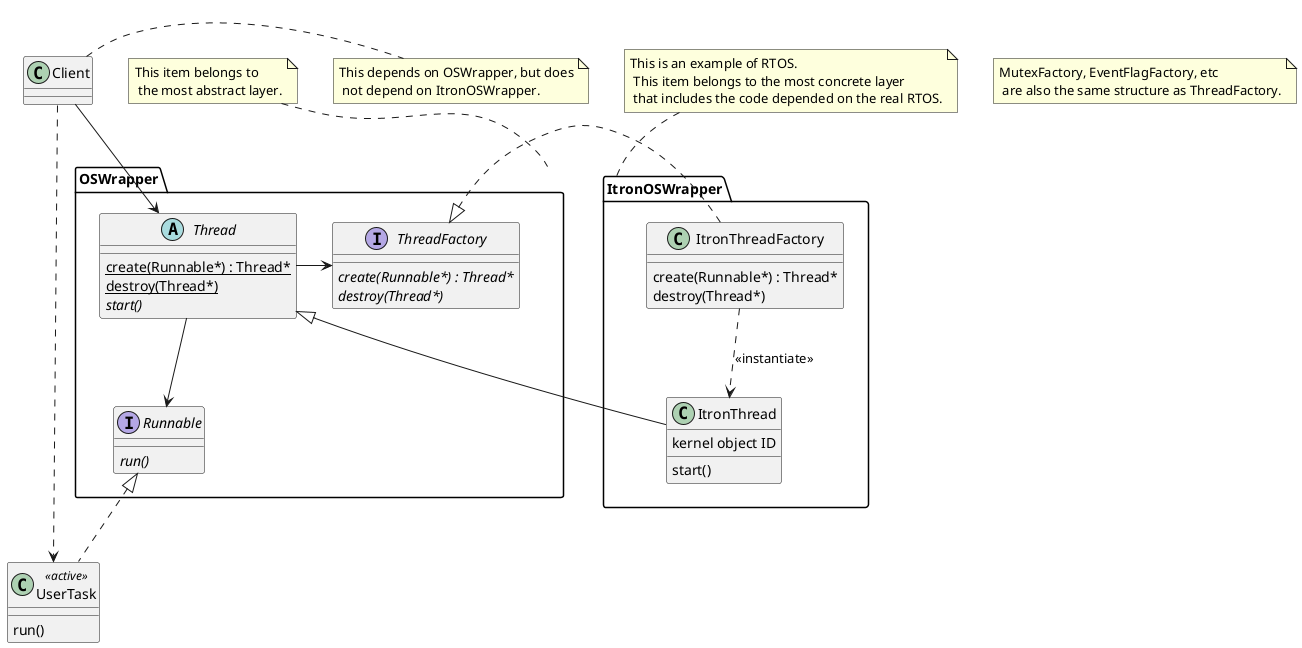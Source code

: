 @startuml inline_umlgraph_1.png
package OSWrapper {
  abstract class Thread {
    {static} create(Runnable*) : Thread*
    {static} destroy(Thread*)
    {abstract} start()
  }
  interface ThreadFactory {
    {abstract} create(Runnable*) : Thread*
    {abstract} destroy(Thread*)
  }
  interface Runnable {
    {abstract} run()
  }
}

package ItronOSWrapper {
  class ItronThread {
    kernel object ID
    start()
  }
  class ItronThreadFactory {
    create(Runnable*) : Thread*
    destroy(Thread*)
  }
}

class UserTask << active >> {
  run()
}

Thread <|-- ItronThread
ThreadFactory <|. ItronThreadFactory
Thread -> ThreadFactory
ItronThreadFactory ..> ItronThread : <<instantiate>>
Thread --> Runnable
Runnable <|.. UserTask
Client --> Thread
Client ..> UserTask
note right of Client : This depends on OSWrapper, but does\n not depend on ItronOSWrapper.
note "This item belongs to \n the most abstract layer." as N1
N1 .. OSWrapper
note "This is an example of RTOS.\n This item belongs to the most concrete layer \n that includes the code depended on the real RTOS." as N2
N2 .. ItronOSWrapper
note "MutexFactory, EventFlagFactory, etc \n are also the same structure as ThreadFactory." as N3
@enduml
@startuml inline_umlgraph_3.png
title Thread State Transition

[*] -right-> FINISHED : create
FINISHED -right-> READY : start
READY --> RUNNING : dispatch
RUNNING --> READY : preempted
RUNNING -right-> WAITING : wait
WAITING --> READY : release from waiting
RUNNING --> FINISHED : finish
FINISHED --> [*] : destroy
@enduml
